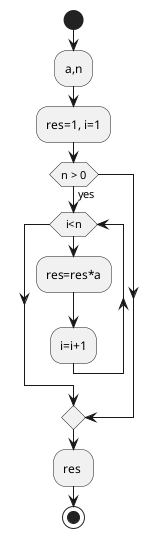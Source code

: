 @startuml
start
:a,n;
:res=1, i=1;
if (n > 0) then (yes)
while (i<n)
  :res=res*a;
  :i=i+1;
end while
endif
:res ;
stop
@enduml